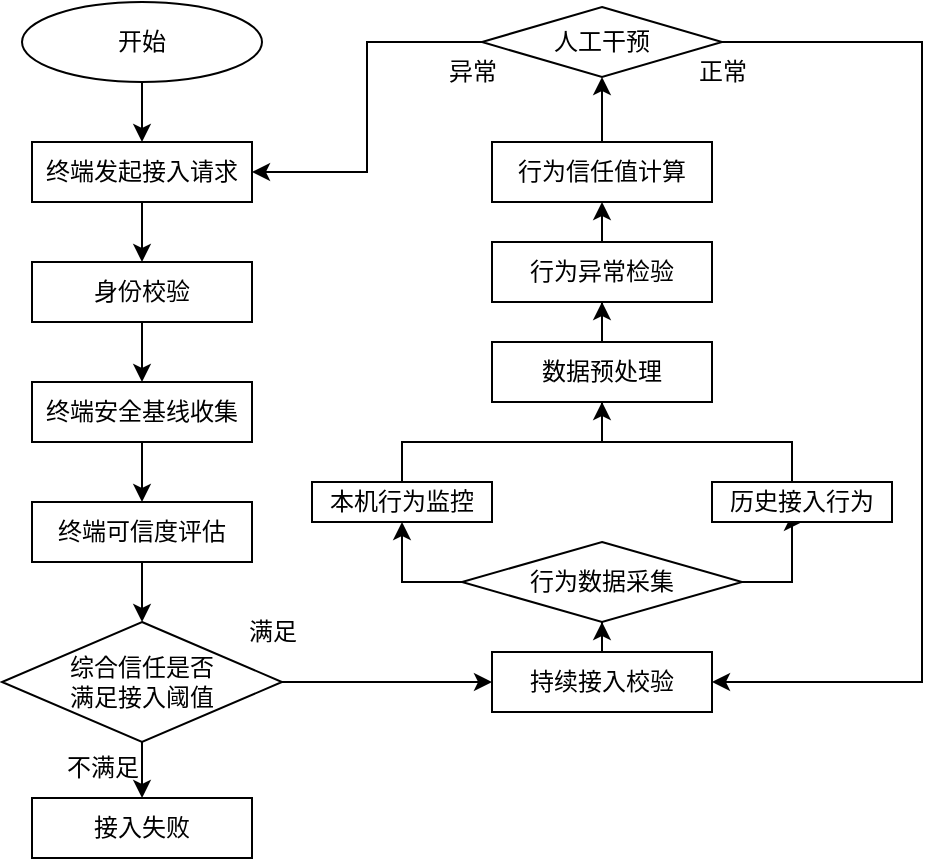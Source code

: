 <mxfile version="23.1.7" type="github">
  <diagram name="第 1 页" id="NWMO6BMZdNA0H22S7Hdg">
    <mxGraphModel dx="941" dy="479" grid="1" gridSize="10" guides="1" tooltips="1" connect="1" arrows="1" fold="1" page="1" pageScale="1" pageWidth="827" pageHeight="1169" math="0" shadow="0">
      <root>
        <mxCell id="0" />
        <mxCell id="1" parent="0" />
        <mxCell id="jyAmwKNWed4hoShEBS9S-3" value="" style="edgeStyle=orthogonalEdgeStyle;rounded=0;orthogonalLoop=1;jettySize=auto;html=1;" edge="1" parent="1" source="jyAmwKNWed4hoShEBS9S-1" target="jyAmwKNWed4hoShEBS9S-2">
          <mxGeometry relative="1" as="geometry" />
        </mxCell>
        <mxCell id="jyAmwKNWed4hoShEBS9S-1" value="开始" style="ellipse;whiteSpace=wrap;html=1;" vertex="1" parent="1">
          <mxGeometry x="150" y="170" width="120" height="40" as="geometry" />
        </mxCell>
        <mxCell id="jyAmwKNWed4hoShEBS9S-5" value="" style="edgeStyle=orthogonalEdgeStyle;rounded=0;orthogonalLoop=1;jettySize=auto;html=1;" edge="1" parent="1" source="jyAmwKNWed4hoShEBS9S-2" target="jyAmwKNWed4hoShEBS9S-4">
          <mxGeometry relative="1" as="geometry" />
        </mxCell>
        <mxCell id="jyAmwKNWed4hoShEBS9S-2" value="终端发起接入请求" style="rounded=0;whiteSpace=wrap;html=1;" vertex="1" parent="1">
          <mxGeometry x="155" y="240" width="110" height="30" as="geometry" />
        </mxCell>
        <mxCell id="jyAmwKNWed4hoShEBS9S-7" value="" style="edgeStyle=orthogonalEdgeStyle;rounded=0;orthogonalLoop=1;jettySize=auto;html=1;" edge="1" parent="1" source="jyAmwKNWed4hoShEBS9S-4" target="jyAmwKNWed4hoShEBS9S-6">
          <mxGeometry relative="1" as="geometry" />
        </mxCell>
        <mxCell id="jyAmwKNWed4hoShEBS9S-4" value="身份校验" style="rounded=0;whiteSpace=wrap;html=1;" vertex="1" parent="1">
          <mxGeometry x="155" y="300" width="110" height="30" as="geometry" />
        </mxCell>
        <mxCell id="jyAmwKNWed4hoShEBS9S-9" value="" style="edgeStyle=orthogonalEdgeStyle;rounded=0;orthogonalLoop=1;jettySize=auto;html=1;" edge="1" parent="1" source="jyAmwKNWed4hoShEBS9S-6" target="jyAmwKNWed4hoShEBS9S-8">
          <mxGeometry relative="1" as="geometry" />
        </mxCell>
        <mxCell id="jyAmwKNWed4hoShEBS9S-6" value="终端安全基线收集" style="rounded=0;whiteSpace=wrap;html=1;" vertex="1" parent="1">
          <mxGeometry x="155" y="360" width="110" height="30" as="geometry" />
        </mxCell>
        <mxCell id="jyAmwKNWed4hoShEBS9S-11" value="" style="edgeStyle=orthogonalEdgeStyle;rounded=0;orthogonalLoop=1;jettySize=auto;html=1;" edge="1" parent="1" source="jyAmwKNWed4hoShEBS9S-8">
          <mxGeometry relative="1" as="geometry">
            <mxPoint x="210.029" y="480" as="targetPoint" />
          </mxGeometry>
        </mxCell>
        <mxCell id="jyAmwKNWed4hoShEBS9S-8" value="终端可信度评估" style="rounded=0;whiteSpace=wrap;html=1;" vertex="1" parent="1">
          <mxGeometry x="155" y="420" width="110" height="30" as="geometry" />
        </mxCell>
        <mxCell id="jyAmwKNWed4hoShEBS9S-14" value="" style="edgeStyle=orthogonalEdgeStyle;rounded=0;orthogonalLoop=1;jettySize=auto;html=1;" edge="1" parent="1" source="jyAmwKNWed4hoShEBS9S-12">
          <mxGeometry relative="1" as="geometry">
            <mxPoint x="210.029" y="568" as="targetPoint" />
          </mxGeometry>
        </mxCell>
        <mxCell id="jyAmwKNWed4hoShEBS9S-38" value="" style="edgeStyle=orthogonalEdgeStyle;rounded=0;orthogonalLoop=1;jettySize=auto;html=1;" edge="1" parent="1" source="jyAmwKNWed4hoShEBS9S-12" target="jyAmwKNWed4hoShEBS9S-17">
          <mxGeometry relative="1" as="geometry" />
        </mxCell>
        <mxCell id="jyAmwKNWed4hoShEBS9S-12" value="综合信任是否&lt;br&gt;满足接入阈值" style="rhombus;whiteSpace=wrap;html=1;" vertex="1" parent="1">
          <mxGeometry x="140" y="480" width="140" height="60" as="geometry" />
        </mxCell>
        <mxCell id="jyAmwKNWed4hoShEBS9S-15" value="不满足" style="text;html=1;align=center;verticalAlign=middle;resizable=0;points=[];autosize=1;strokeColor=none;fillColor=none;" vertex="1" parent="1">
          <mxGeometry x="160" y="538" width="60" height="30" as="geometry" />
        </mxCell>
        <mxCell id="jyAmwKNWed4hoShEBS9S-16" value="接入失败" style="rounded=0;whiteSpace=wrap;html=1;" vertex="1" parent="1">
          <mxGeometry x="155" y="568" width="110" height="30" as="geometry" />
        </mxCell>
        <mxCell id="jyAmwKNWed4hoShEBS9S-24" value="" style="edgeStyle=orthogonalEdgeStyle;rounded=0;orthogonalLoop=1;jettySize=auto;html=1;" edge="1" parent="1" source="jyAmwKNWed4hoShEBS9S-17" target="jyAmwKNWed4hoShEBS9S-22">
          <mxGeometry relative="1" as="geometry" />
        </mxCell>
        <mxCell id="jyAmwKNWed4hoShEBS9S-17" value="持续接入校验" style="rounded=0;whiteSpace=wrap;html=1;" vertex="1" parent="1">
          <mxGeometry x="385" y="495" width="110" height="30" as="geometry" />
        </mxCell>
        <mxCell id="jyAmwKNWed4hoShEBS9S-19" value="满足" style="text;html=1;align=center;verticalAlign=middle;resizable=0;points=[];autosize=1;strokeColor=none;fillColor=none;" vertex="1" parent="1">
          <mxGeometry x="250" y="470" width="50" height="30" as="geometry" />
        </mxCell>
        <mxCell id="jyAmwKNWed4hoShEBS9S-40" style="edgeStyle=orthogonalEdgeStyle;rounded=0;orthogonalLoop=1;jettySize=auto;html=1;entryX=0.5;entryY=1;entryDx=0;entryDy=0;exitX=0;exitY=0.5;exitDx=0;exitDy=0;" edge="1" parent="1" source="jyAmwKNWed4hoShEBS9S-22" target="jyAmwKNWed4hoShEBS9S-25">
          <mxGeometry relative="1" as="geometry">
            <Array as="points">
              <mxPoint x="340" y="460" />
            </Array>
          </mxGeometry>
        </mxCell>
        <mxCell id="jyAmwKNWed4hoShEBS9S-42" style="edgeStyle=orthogonalEdgeStyle;rounded=0;orthogonalLoop=1;jettySize=auto;html=1;entryX=0.5;entryY=1;entryDx=0;entryDy=0;exitX=1;exitY=0.5;exitDx=0;exitDy=0;" edge="1" parent="1" source="jyAmwKNWed4hoShEBS9S-22" target="jyAmwKNWed4hoShEBS9S-27">
          <mxGeometry relative="1" as="geometry">
            <Array as="points">
              <mxPoint x="535" y="460" />
            </Array>
          </mxGeometry>
        </mxCell>
        <mxCell id="jyAmwKNWed4hoShEBS9S-22" value="行为数据采集" style="rhombus;whiteSpace=wrap;html=1;" vertex="1" parent="1">
          <mxGeometry x="370" y="440" width="140" height="40" as="geometry" />
        </mxCell>
        <mxCell id="jyAmwKNWed4hoShEBS9S-43" style="edgeStyle=orthogonalEdgeStyle;rounded=0;orthogonalLoop=1;jettySize=auto;html=1;entryX=0.5;entryY=1;entryDx=0;entryDy=0;" edge="1" parent="1" source="jyAmwKNWed4hoShEBS9S-25" target="jyAmwKNWed4hoShEBS9S-29">
          <mxGeometry relative="1" as="geometry">
            <Array as="points">
              <mxPoint x="340" y="390" />
              <mxPoint x="440" y="390" />
            </Array>
          </mxGeometry>
        </mxCell>
        <mxCell id="jyAmwKNWed4hoShEBS9S-25" value="本机行为监控" style="rounded=0;whiteSpace=wrap;html=1;" vertex="1" parent="1">
          <mxGeometry x="295" y="410" width="90" height="20" as="geometry" />
        </mxCell>
        <mxCell id="jyAmwKNWed4hoShEBS9S-44" style="edgeStyle=orthogonalEdgeStyle;rounded=0;orthogonalLoop=1;jettySize=auto;html=1;endArrow=none;endFill=0;exitX=0.5;exitY=0;exitDx=0;exitDy=0;" edge="1" parent="1" source="jyAmwKNWed4hoShEBS9S-27">
          <mxGeometry relative="1" as="geometry">
            <mxPoint x="440" y="370" as="targetPoint" />
            <Array as="points">
              <mxPoint x="535" y="410" />
              <mxPoint x="535" y="390" />
              <mxPoint x="440" y="390" />
            </Array>
          </mxGeometry>
        </mxCell>
        <mxCell id="jyAmwKNWed4hoShEBS9S-27" value="历史接入行为" style="rounded=0;whiteSpace=wrap;html=1;" vertex="1" parent="1">
          <mxGeometry x="495" y="410" width="90" height="20" as="geometry" />
        </mxCell>
        <mxCell id="jyAmwKNWed4hoShEBS9S-47" style="edgeStyle=orthogonalEdgeStyle;rounded=0;orthogonalLoop=1;jettySize=auto;html=1;entryX=0.5;entryY=1;entryDx=0;entryDy=0;" edge="1" parent="1" source="jyAmwKNWed4hoShEBS9S-29" target="jyAmwKNWed4hoShEBS9S-33">
          <mxGeometry relative="1" as="geometry" />
        </mxCell>
        <mxCell id="jyAmwKNWed4hoShEBS9S-29" value="数据预处理" style="rounded=0;whiteSpace=wrap;html=1;" vertex="1" parent="1">
          <mxGeometry x="385" y="340" width="110" height="30" as="geometry" />
        </mxCell>
        <mxCell id="jyAmwKNWed4hoShEBS9S-48" style="edgeStyle=orthogonalEdgeStyle;rounded=0;orthogonalLoop=1;jettySize=auto;html=1;exitX=0.5;exitY=0;exitDx=0;exitDy=0;entryX=0.5;entryY=1;entryDx=0;entryDy=0;" edge="1" parent="1" source="jyAmwKNWed4hoShEBS9S-33" target="jyAmwKNWed4hoShEBS9S-35">
          <mxGeometry relative="1" as="geometry" />
        </mxCell>
        <mxCell id="jyAmwKNWed4hoShEBS9S-33" value="行为异常检验" style="rounded=0;whiteSpace=wrap;html=1;" vertex="1" parent="1">
          <mxGeometry x="385" y="290" width="110" height="30" as="geometry" />
        </mxCell>
        <mxCell id="jyAmwKNWed4hoShEBS9S-50" value="" style="edgeStyle=orthogonalEdgeStyle;rounded=0;orthogonalLoop=1;jettySize=auto;html=1;" edge="1" parent="1" source="jyAmwKNWed4hoShEBS9S-35" target="jyAmwKNWed4hoShEBS9S-49">
          <mxGeometry relative="1" as="geometry" />
        </mxCell>
        <mxCell id="jyAmwKNWed4hoShEBS9S-35" value="行为信任值计算" style="rounded=0;whiteSpace=wrap;html=1;" vertex="1" parent="1">
          <mxGeometry x="385" y="240" width="110" height="30" as="geometry" />
        </mxCell>
        <mxCell id="jyAmwKNWed4hoShEBS9S-51" style="edgeStyle=orthogonalEdgeStyle;rounded=0;orthogonalLoop=1;jettySize=auto;html=1;entryX=1;entryY=0.5;entryDx=0;entryDy=0;" edge="1" parent="1" source="jyAmwKNWed4hoShEBS9S-49" target="jyAmwKNWed4hoShEBS9S-2">
          <mxGeometry relative="1" as="geometry" />
        </mxCell>
        <mxCell id="jyAmwKNWed4hoShEBS9S-52" style="edgeStyle=orthogonalEdgeStyle;rounded=0;orthogonalLoop=1;jettySize=auto;html=1;entryX=1;entryY=0.5;entryDx=0;entryDy=0;" edge="1" parent="1" source="jyAmwKNWed4hoShEBS9S-49" target="jyAmwKNWed4hoShEBS9S-17">
          <mxGeometry relative="1" as="geometry">
            <Array as="points">
              <mxPoint x="600" y="190" />
              <mxPoint x="600" y="510" />
            </Array>
          </mxGeometry>
        </mxCell>
        <mxCell id="jyAmwKNWed4hoShEBS9S-49" value="人工干预" style="rhombus;whiteSpace=wrap;html=1;rounded=0;" vertex="1" parent="1">
          <mxGeometry x="380" y="172.5" width="120" height="35" as="geometry" />
        </mxCell>
        <mxCell id="jyAmwKNWed4hoShEBS9S-53" value="异常" style="text;html=1;align=center;verticalAlign=middle;resizable=0;points=[];autosize=1;strokeColor=none;fillColor=none;" vertex="1" parent="1">
          <mxGeometry x="350" y="190" width="50" height="30" as="geometry" />
        </mxCell>
        <mxCell id="jyAmwKNWed4hoShEBS9S-54" value="正常" style="text;html=1;align=center;verticalAlign=middle;resizable=0;points=[];autosize=1;strokeColor=none;fillColor=none;" vertex="1" parent="1">
          <mxGeometry x="475" y="190" width="50" height="30" as="geometry" />
        </mxCell>
      </root>
    </mxGraphModel>
  </diagram>
</mxfile>
